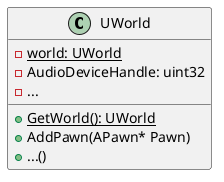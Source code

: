 @startuml
class UWorld {
  {static} -world: UWorld
  -AudioDeviceHandle: uint32
  -...
  {static} +GetWorld(): UWorld
  +AddPawn(APawn* Pawn)
  +...()
}
@enduml
